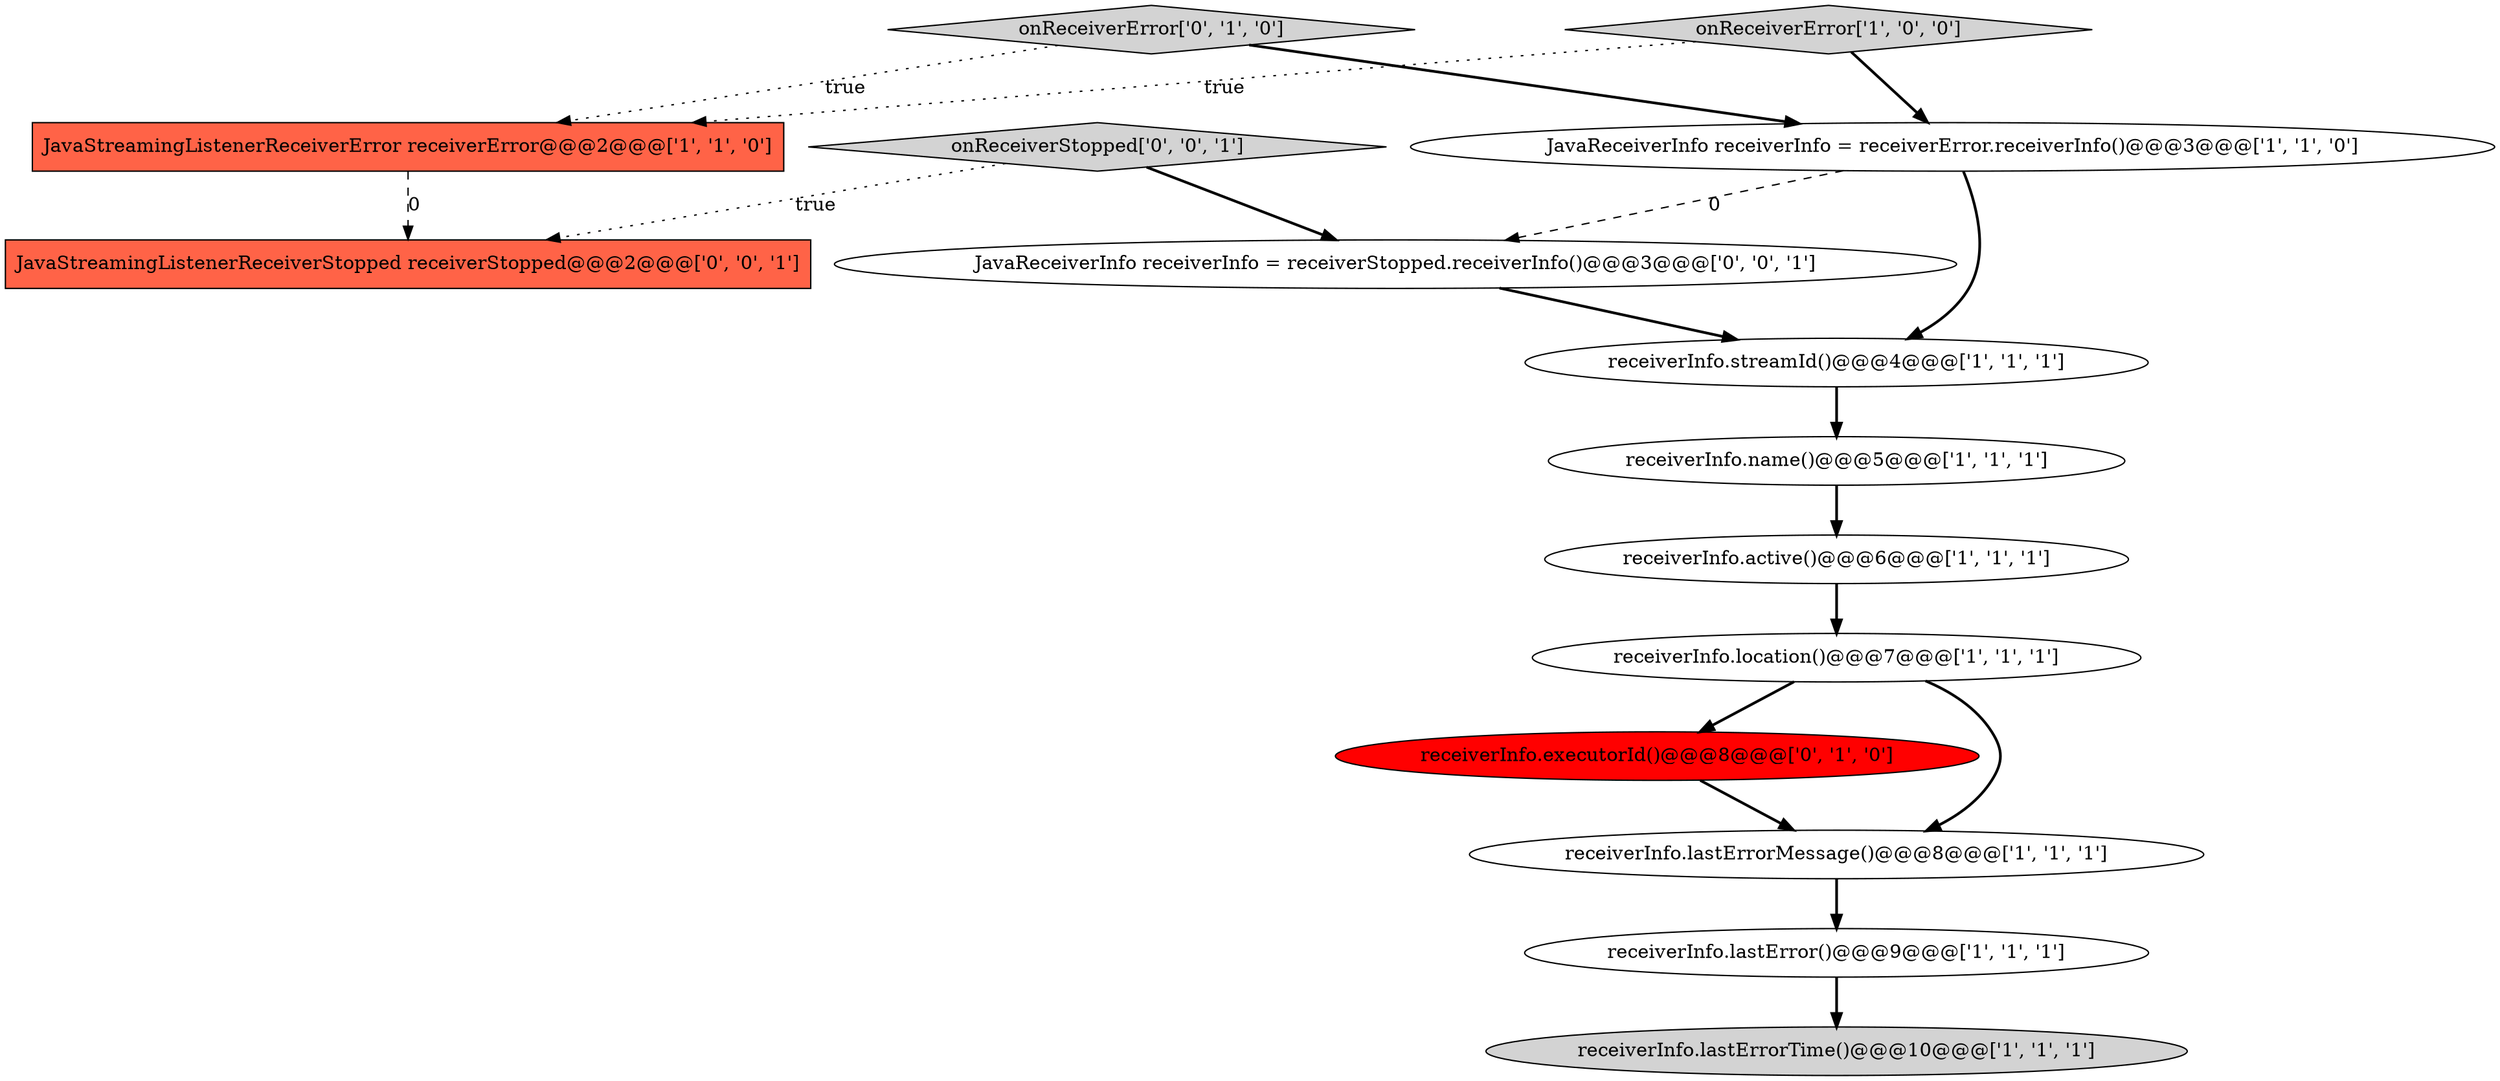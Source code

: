 digraph {
2 [style = filled, label = "receiverInfo.lastErrorTime()@@@10@@@['1', '1', '1']", fillcolor = lightgray, shape = ellipse image = "AAA0AAABBB1BBB"];
10 [style = filled, label = "receiverInfo.executorId()@@@8@@@['0', '1', '0']", fillcolor = red, shape = ellipse image = "AAA1AAABBB2BBB"];
12 [style = filled, label = "JavaStreamingListenerReceiverStopped receiverStopped@@@2@@@['0', '0', '1']", fillcolor = tomato, shape = box image = "AAA0AAABBB3BBB"];
3 [style = filled, label = "JavaReceiverInfo receiverInfo = receiverError.receiverInfo()@@@3@@@['1', '1', '0']", fillcolor = white, shape = ellipse image = "AAA0AAABBB1BBB"];
1 [style = filled, label = "receiverInfo.name()@@@5@@@['1', '1', '1']", fillcolor = white, shape = ellipse image = "AAA0AAABBB1BBB"];
6 [style = filled, label = "receiverInfo.active()@@@6@@@['1', '1', '1']", fillcolor = white, shape = ellipse image = "AAA0AAABBB1BBB"];
0 [style = filled, label = "receiverInfo.lastError()@@@9@@@['1', '1', '1']", fillcolor = white, shape = ellipse image = "AAA0AAABBB1BBB"];
11 [style = filled, label = "onReceiverError['0', '1', '0']", fillcolor = lightgray, shape = diamond image = "AAA0AAABBB2BBB"];
13 [style = filled, label = "onReceiverStopped['0', '0', '1']", fillcolor = lightgray, shape = diamond image = "AAA0AAABBB3BBB"];
8 [style = filled, label = "receiverInfo.location()@@@7@@@['1', '1', '1']", fillcolor = white, shape = ellipse image = "AAA0AAABBB1BBB"];
14 [style = filled, label = "JavaReceiverInfo receiverInfo = receiverStopped.receiverInfo()@@@3@@@['0', '0', '1']", fillcolor = white, shape = ellipse image = "AAA0AAABBB3BBB"];
7 [style = filled, label = "onReceiverError['1', '0', '0']", fillcolor = lightgray, shape = diamond image = "AAA0AAABBB1BBB"];
9 [style = filled, label = "JavaStreamingListenerReceiverError receiverError@@@2@@@['1', '1', '0']", fillcolor = tomato, shape = box image = "AAA0AAABBB1BBB"];
5 [style = filled, label = "receiverInfo.streamId()@@@4@@@['1', '1', '1']", fillcolor = white, shape = ellipse image = "AAA0AAABBB1BBB"];
4 [style = filled, label = "receiverInfo.lastErrorMessage()@@@8@@@['1', '1', '1']", fillcolor = white, shape = ellipse image = "AAA0AAABBB1BBB"];
5->1 [style = bold, label=""];
8->10 [style = bold, label=""];
3->5 [style = bold, label=""];
11->9 [style = dotted, label="true"];
1->6 [style = bold, label=""];
9->12 [style = dashed, label="0"];
8->4 [style = bold, label=""];
7->9 [style = dotted, label="true"];
3->14 [style = dashed, label="0"];
11->3 [style = bold, label=""];
13->12 [style = dotted, label="true"];
13->14 [style = bold, label=""];
7->3 [style = bold, label=""];
6->8 [style = bold, label=""];
4->0 [style = bold, label=""];
0->2 [style = bold, label=""];
14->5 [style = bold, label=""];
10->4 [style = bold, label=""];
}
